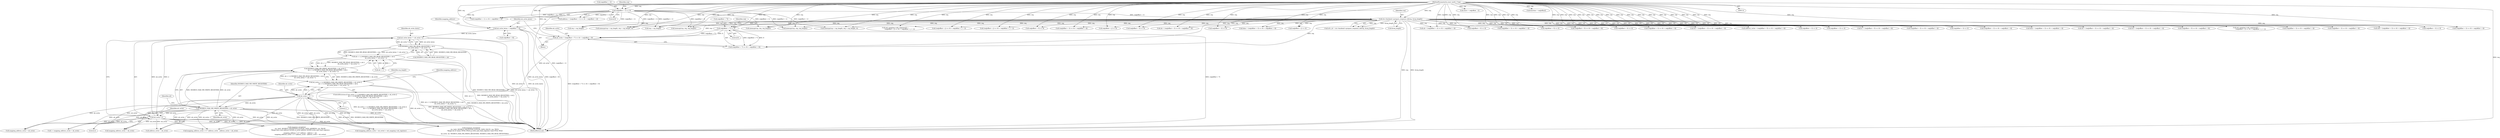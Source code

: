 digraph "0_libmodbus_5ccdf5ef79d742640355d1132fa9e2abc7fbaefc@API" {
"1001183" [label="(Call,nb_write_bytes != nb_write * 2)"];
"1001143" [label="(Call,nb_write_bytes = req[offset + 9])"];
"1000189" [label="(Call,ctx->backend->prepare_response_tid(req, &req_length))"];
"1000163" [label="(Call,req[offset + 1] << 8)"];
"1000116" [label="(MethodParameterIn,const uint8_t *req)"];
"1001185" [label="(Call,nb_write * 2)"];
"1001172" [label="(Call,MODBUS_MAX_WR_WRITE_REGISTERS < nb_write)"];
"1001168" [label="(Call,nb_write < 1)"];
"1001127" [label="(Call,nb_write = (req[offset + 7] << 8) + req[offset + 8])"];
"1001130" [label="(Call,req[offset + 7] << 8)"];
"1001179" [label="(Call,MODBUS_MAX_WR_READ_REGISTERS < nb ||\n            nb_write_bytes != nb_write * 2)"];
"1001175" [label="(Call,nb < 1 || MODBUS_MAX_WR_READ_REGISTERS < nb ||\n            nb_write_bytes != nb_write * 2)"];
"1001171" [label="(Call,MODBUS_MAX_WR_WRITE_REGISTERS < nb_write ||\n            nb < 1 || MODBUS_MAX_WR_READ_REGISTERS < nb ||\n            nb_write_bytes != nb_write * 2)"];
"1001167" [label="(Call,nb_write < 1 || MODBUS_MAX_WR_WRITE_REGISTERS < nb_write ||\n            nb < 1 || MODBUS_MAX_WR_READ_REGISTERS < nb ||\n            nb_write_bytes != nb_write * 2)"];
"1001222" [label="(Call,mapping_address_write + nb_write)"];
"1000400" [label="(Call,nb = (req[offset + 3] << 8) + req[offset + 4])"];
"1001382" [label="(MethodReturn,int)"];
"1001252" [label="(Call,address_write + nb_write)"];
"1001053" [label="(Call,or = (req[offset + 5] << 8) + req[offset + 6])"];
"1000685" [label="(Call,(req[offset + 3] << 8) + req[offset + 4])"];
"1001183" [label="(Call,nb_write_bytes != nb_write * 2)"];
"1001129" [label="(Call,(req[offset + 7] << 8) + req[offset + 8])"];
"1001177" [label="(Identifier,nb)"];
"1001144" [label="(Identifier,nb_write_bytes)"];
"1001180" [label="(Call,MODBUS_MAX_WR_READ_REGISTERS < nb)"];
"1001293" [label="(Call,mb_mapping->tab_registers[i] =\n                    (req[offset + j] << 8) + req[offset + j + 1])"];
"1000900" [label="(Call,(req[offset + j] << 8) + req[offset + j + 1])"];
"1001185" [label="(Call,nb_write * 2)"];
"1001299" [label="(Call,(req[offset + j] << 8) + req[offset + j + 1])"];
"1000901" [label="(Call,req[offset + j] << 8)"];
"1000683" [label="(Call,nb = (req[offset + 3] << 8) + req[offset + 4])"];
"1001247" [label="(Call,mapping_address_write < 0 ? address_write : address_write + nb_write)"];
"1001300" [label="(Call,req[offset + j] << 8)"];
"1001221" [label="(Call,(mapping_address_write + nb_write) > mb_mapping->nb_registers)"];
"1000185" [label="(Call,sft.t_id = ctx->backend->prepare_response_tid(req, &req_length))"];
"1000116" [label="(MethodParameterIn,const uint8_t *req)"];
"1001131" [label="(Call,req[offset + 7])"];
"1001152" [label="(Identifier,mapping_address)"];
"1001097" [label="(Call,(req[offset + 3] << 8) + req[offset + 4])"];
"1001179" [label="(Call,MODBUS_MAX_WR_READ_REGISTERS < nb ||\n            nb_write_bytes != nb_write * 2)"];
"1001186" [label="(Identifier,nb_write)"];
"1000191" [label="(Call,&req_length)"];
"1000162" [label="(Call,(req[offset + 1] << 8) + req[offset + 2])"];
"1001055" [label="(Call,(req[offset + 5] << 8) + req[offset + 6])"];
"1001111" [label="(Call,address_write = (req[offset + 5] << 8) + req[offset + 6])"];
"1000672" [label="(Call,memcpy(rsp, req, req_length))"];
"1000189" [label="(Call,ctx->backend->prepare_response_tid(req, &req_length))"];
"1001098" [label="(Call,req[offset + 3] << 8)"];
"1001174" [label="(Identifier,nb_write)"];
"1001168" [label="(Call,nb_write < 1)"];
"1000245" [label="(Call,nb = (req[offset + 3] << 8) + req[offset + 4])"];
"1001169" [label="(Identifier,nb_write)"];
"1001190" [label="(Identifier,rsp_length)"];
"1001113" [label="(Call,(req[offset + 5] << 8) + req[offset + 6])"];
"1000148" [label="(Call,slave = req[offset - 1])"];
"1001170" [label="(Literal,1)"];
"1000561" [label="(Call,(req[offset + 3] << 8) + req[offset + 4])"];
"1001037" [label="(Call,and = (req[offset + 3] << 8) + req[offset + 4])"];
"1000779" [label="(Call,memcpy(rsp + rsp_length, req + rsp_length, 4))"];
"1001138" [label="(Identifier,req)"];
"1000169" [label="(Literal,8)"];
"1001039" [label="(Call,(req[offset + 3] << 8) + req[offset + 4])"];
"1001130" [label="(Call,req[offset + 7] << 8)"];
"1000190" [label="(Identifier,req)"];
"1001184" [label="(Identifier,nb_write_bytes)"];
"1001166" [label="(ControlStructure,if (nb_write < 1 || MODBUS_MAX_WR_WRITE_REGISTERS < nb_write ||\n            nb < 1 || MODBUS_MAX_WR_READ_REGISTERS < nb ||\n            nb_write_bytes != nb_write * 2))"];
"1001231" [label="(Call,response_exception(\n                ctx, &sft, MODBUS_EXCEPTION_ILLEGAL_DATA_ADDRESS, rsp, FALSE,\n                \"Illegal data read address 0x%0X or write address 0x%0X write_and_read_registers\n\",\n                mapping_address < 0 ? address : address + nb,\n                mapping_address_write < 0 ? address_write : address_write + nb_write))"];
"1001175" [label="(Call,nb < 1 || MODBUS_MAX_WR_READ_REGISTERS < nb ||\n            nb_write_bytes != nb_write * 2)"];
"1001114" [label="(Call,req[offset + 5] << 8)"];
"1000155" [label="(Call,function = req[offset])"];
"1001191" [label="(Call,response_exception(\n                ctx, &sft, MODBUS_EXCEPTION_ILLEGAL_DATA_VALUE, rsp, TRUE,\n                \"Illegal nb of values (W%d, R%d) in write_and_read_registers (max W%d, R%d)\n\",\n                nb_write, nb, MODBUS_MAX_WR_WRITE_REGISTERS, MODBUS_MAX_WR_READ_REGISTERS))"];
"1001176" [label="(Call,nb < 1)"];
"1001172" [label="(Call,MODBUS_MAX_WR_WRITE_REGISTERS < nb_write)"];
"1000796" [label="(Call,(req[offset + 3] << 8) + req[offset + 4])"];
"1000797" [label="(Call,req[offset + 3] << 8)"];
"1000248" [label="(Call,req[offset + 3] << 8)"];
"1000783" [label="(Call,req + rsp_length)"];
"1001171" [label="(Call,MODBUS_MAX_WR_WRITE_REGISTERS < nb_write ||\n            nb < 1 || MODBUS_MAX_WR_READ_REGISTERS < nb ||\n            nb_write_bytes != nb_write * 2)"];
"1001167" [label="(Call,nb_write < 1 || MODBUS_MAX_WR_WRITE_REGISTERS < nb_write ||\n            nb < 1 || MODBUS_MAX_WR_READ_REGISTERS < nb ||\n            nb_write_bytes != nb_write * 2)"];
"1001283" [label="(Call,mapping_address_write + nb_write)"];
"1000650" [label="(Call,data = (req[offset + 3] << 8) + req[offset + 4])"];
"1000794" [label="(Call,nb = (req[offset + 3] << 8) + req[offset + 4])"];
"1000163" [label="(Call,req[offset + 1] << 8)"];
"1001128" [label="(Identifier,nb_write)"];
"1000562" [label="(Call,req[offset + 3] << 8)"];
"1001056" [label="(Call,req[offset + 5] << 8)"];
"1001281" [label="(Call,i < mapping_address_write + nb_write)"];
"1000921" [label="(Call,memcpy(rsp + rsp_length, req + rsp_length, 4))"];
"1000653" [label="(Call,req[offset + 3] << 8)"];
"1001187" [label="(Literal,2)"];
"1001145" [label="(Call,req[offset + 9])"];
"1001127" [label="(Call,nb_write = (req[offset + 7] << 8) + req[offset + 8])"];
"1000925" [label="(Call,req + rsp_length)"];
"1001143" [label="(Call,nb_write_bytes = req[offset + 9])"];
"1000247" [label="(Call,(req[offset + 3] << 8) + req[offset + 4])"];
"1000164" [label="(Call,req[offset + 1])"];
"1001207" [label="(Identifier,mapping_address)"];
"1000686" [label="(Call,req[offset + 3] << 8)"];
"1001040" [label="(Call,req[offset + 3] << 8)"];
"1000171" [label="(Identifier,req)"];
"1000402" [label="(Call,(req[offset + 3] << 8) + req[offset + 4])"];
"1000559" [label="(Call,data = (req[offset + 3] << 8) + req[offset + 4])"];
"1001173" [label="(Identifier,MODBUS_MAX_WR_WRITE_REGISTERS)"];
"1000593" [label="(Call,memcpy(rsp, req, req_length))"];
"1001095" [label="(Call,nb = (req[offset + 3] << 8) + req[offset + 4])"];
"1000894" [label="(Call,mb_mapping->tab_registers[i] =\n                    (req[offset + j] << 8) + req[offset + j + 1])"];
"1001136" [label="(Literal,8)"];
"1000160" [label="(Call,address = (req[offset + 1] << 8) + req[offset + 2])"];
"1001093" [label="(Block,)"];
"1000652" [label="(Call,(req[offset + 3] << 8) + req[offset + 4])"];
"1000403" [label="(Call,req[offset + 3] << 8)"];
"1001084" [label="(Call,memcpy(rsp, req, req_length))"];
"1001183" -> "1001179"  [label="AST: "];
"1001183" -> "1001185"  [label="CFG: "];
"1001184" -> "1001183"  [label="AST: "];
"1001185" -> "1001183"  [label="AST: "];
"1001179" -> "1001183"  [label="CFG: "];
"1001183" -> "1001382"  [label="DDG: nb_write * 2"];
"1001183" -> "1001382"  [label="DDG: nb_write_bytes"];
"1001183" -> "1001179"  [label="DDG: nb_write_bytes"];
"1001183" -> "1001179"  [label="DDG: nb_write * 2"];
"1001143" -> "1001183"  [label="DDG: nb_write_bytes"];
"1001185" -> "1001183"  [label="DDG: nb_write"];
"1001185" -> "1001183"  [label="DDG: 2"];
"1001143" -> "1001093"  [label="AST: "];
"1001143" -> "1001145"  [label="CFG: "];
"1001144" -> "1001143"  [label="AST: "];
"1001145" -> "1001143"  [label="AST: "];
"1001152" -> "1001143"  [label="CFG: "];
"1001143" -> "1001382"  [label="DDG: req[offset + 9]"];
"1001143" -> "1001382"  [label="DDG: nb_write_bytes"];
"1000189" -> "1001143"  [label="DDG: req"];
"1000116" -> "1001143"  [label="DDG: req"];
"1000189" -> "1000185"  [label="AST: "];
"1000189" -> "1000191"  [label="CFG: "];
"1000190" -> "1000189"  [label="AST: "];
"1000191" -> "1000189"  [label="AST: "];
"1000185" -> "1000189"  [label="CFG: "];
"1000189" -> "1001382"  [label="DDG: req"];
"1000189" -> "1001382"  [label="DDG: &req_length"];
"1000189" -> "1000185"  [label="DDG: req"];
"1000189" -> "1000185"  [label="DDG: &req_length"];
"1000163" -> "1000189"  [label="DDG: req[offset + 1]"];
"1000116" -> "1000189"  [label="DDG: req"];
"1000189" -> "1000245"  [label="DDG: req"];
"1000189" -> "1000248"  [label="DDG: req"];
"1000189" -> "1000247"  [label="DDG: req"];
"1000189" -> "1000400"  [label="DDG: req"];
"1000189" -> "1000403"  [label="DDG: req"];
"1000189" -> "1000402"  [label="DDG: req"];
"1000189" -> "1000559"  [label="DDG: req"];
"1000189" -> "1000562"  [label="DDG: req"];
"1000189" -> "1000561"  [label="DDG: req"];
"1000189" -> "1000593"  [label="DDG: req"];
"1000189" -> "1000650"  [label="DDG: req"];
"1000189" -> "1000653"  [label="DDG: req"];
"1000189" -> "1000652"  [label="DDG: req"];
"1000189" -> "1000672"  [label="DDG: req"];
"1000189" -> "1000683"  [label="DDG: req"];
"1000189" -> "1000686"  [label="DDG: req"];
"1000189" -> "1000685"  [label="DDG: req"];
"1000189" -> "1000779"  [label="DDG: req"];
"1000189" -> "1000783"  [label="DDG: req"];
"1000189" -> "1000794"  [label="DDG: req"];
"1000189" -> "1000797"  [label="DDG: req"];
"1000189" -> "1000796"  [label="DDG: req"];
"1000189" -> "1000894"  [label="DDG: req"];
"1000189" -> "1000901"  [label="DDG: req"];
"1000189" -> "1000900"  [label="DDG: req"];
"1000189" -> "1000921"  [label="DDG: req"];
"1000189" -> "1000925"  [label="DDG: req"];
"1000189" -> "1001037"  [label="DDG: req"];
"1000189" -> "1001040"  [label="DDG: req"];
"1000189" -> "1001039"  [label="DDG: req"];
"1000189" -> "1001053"  [label="DDG: req"];
"1000189" -> "1001056"  [label="DDG: req"];
"1000189" -> "1001055"  [label="DDG: req"];
"1000189" -> "1001084"  [label="DDG: req"];
"1000189" -> "1001095"  [label="DDG: req"];
"1000189" -> "1001098"  [label="DDG: req"];
"1000189" -> "1001097"  [label="DDG: req"];
"1000189" -> "1001111"  [label="DDG: req"];
"1000189" -> "1001114"  [label="DDG: req"];
"1000189" -> "1001113"  [label="DDG: req"];
"1000189" -> "1001127"  [label="DDG: req"];
"1000189" -> "1001130"  [label="DDG: req"];
"1000189" -> "1001129"  [label="DDG: req"];
"1000189" -> "1001293"  [label="DDG: req"];
"1000189" -> "1001300"  [label="DDG: req"];
"1000189" -> "1001299"  [label="DDG: req"];
"1000163" -> "1000162"  [label="AST: "];
"1000163" -> "1000169"  [label="CFG: "];
"1000164" -> "1000163"  [label="AST: "];
"1000169" -> "1000163"  [label="AST: "];
"1000171" -> "1000163"  [label="CFG: "];
"1000163" -> "1001382"  [label="DDG: req[offset + 1]"];
"1000163" -> "1000160"  [label="DDG: req[offset + 1]"];
"1000163" -> "1000160"  [label="DDG: 8"];
"1000163" -> "1000162"  [label="DDG: req[offset + 1]"];
"1000163" -> "1000162"  [label="DDG: 8"];
"1000116" -> "1000163"  [label="DDG: req"];
"1000163" -> "1000593"  [label="DDG: req[offset + 1]"];
"1000163" -> "1000672"  [label="DDG: req[offset + 1]"];
"1000163" -> "1000779"  [label="DDG: req[offset + 1]"];
"1000163" -> "1000783"  [label="DDG: req[offset + 1]"];
"1000163" -> "1000921"  [label="DDG: req[offset + 1]"];
"1000163" -> "1000925"  [label="DDG: req[offset + 1]"];
"1000163" -> "1001084"  [label="DDG: req[offset + 1]"];
"1000116" -> "1000114"  [label="AST: "];
"1000116" -> "1001382"  [label="DDG: req"];
"1000116" -> "1000148"  [label="DDG: req"];
"1000116" -> "1000155"  [label="DDG: req"];
"1000116" -> "1000160"  [label="DDG: req"];
"1000116" -> "1000162"  [label="DDG: req"];
"1000116" -> "1000245"  [label="DDG: req"];
"1000116" -> "1000248"  [label="DDG: req"];
"1000116" -> "1000247"  [label="DDG: req"];
"1000116" -> "1000400"  [label="DDG: req"];
"1000116" -> "1000403"  [label="DDG: req"];
"1000116" -> "1000402"  [label="DDG: req"];
"1000116" -> "1000559"  [label="DDG: req"];
"1000116" -> "1000562"  [label="DDG: req"];
"1000116" -> "1000561"  [label="DDG: req"];
"1000116" -> "1000593"  [label="DDG: req"];
"1000116" -> "1000650"  [label="DDG: req"];
"1000116" -> "1000653"  [label="DDG: req"];
"1000116" -> "1000652"  [label="DDG: req"];
"1000116" -> "1000672"  [label="DDG: req"];
"1000116" -> "1000683"  [label="DDG: req"];
"1000116" -> "1000686"  [label="DDG: req"];
"1000116" -> "1000685"  [label="DDG: req"];
"1000116" -> "1000779"  [label="DDG: req"];
"1000116" -> "1000783"  [label="DDG: req"];
"1000116" -> "1000794"  [label="DDG: req"];
"1000116" -> "1000797"  [label="DDG: req"];
"1000116" -> "1000796"  [label="DDG: req"];
"1000116" -> "1000894"  [label="DDG: req"];
"1000116" -> "1000901"  [label="DDG: req"];
"1000116" -> "1000900"  [label="DDG: req"];
"1000116" -> "1000921"  [label="DDG: req"];
"1000116" -> "1000925"  [label="DDG: req"];
"1000116" -> "1001037"  [label="DDG: req"];
"1000116" -> "1001040"  [label="DDG: req"];
"1000116" -> "1001039"  [label="DDG: req"];
"1000116" -> "1001053"  [label="DDG: req"];
"1000116" -> "1001056"  [label="DDG: req"];
"1000116" -> "1001055"  [label="DDG: req"];
"1000116" -> "1001084"  [label="DDG: req"];
"1000116" -> "1001095"  [label="DDG: req"];
"1000116" -> "1001098"  [label="DDG: req"];
"1000116" -> "1001097"  [label="DDG: req"];
"1000116" -> "1001111"  [label="DDG: req"];
"1000116" -> "1001114"  [label="DDG: req"];
"1000116" -> "1001113"  [label="DDG: req"];
"1000116" -> "1001127"  [label="DDG: req"];
"1000116" -> "1001130"  [label="DDG: req"];
"1000116" -> "1001129"  [label="DDG: req"];
"1000116" -> "1001293"  [label="DDG: req"];
"1000116" -> "1001300"  [label="DDG: req"];
"1000116" -> "1001299"  [label="DDG: req"];
"1001185" -> "1001187"  [label="CFG: "];
"1001186" -> "1001185"  [label="AST: "];
"1001187" -> "1001185"  [label="AST: "];
"1001185" -> "1001382"  [label="DDG: nb_write"];
"1001172" -> "1001185"  [label="DDG: nb_write"];
"1001185" -> "1001191"  [label="DDG: nb_write"];
"1001185" -> "1001221"  [label="DDG: nb_write"];
"1001185" -> "1001222"  [label="DDG: nb_write"];
"1001185" -> "1001231"  [label="DDG: nb_write"];
"1001185" -> "1001247"  [label="DDG: nb_write"];
"1001185" -> "1001252"  [label="DDG: nb_write"];
"1001185" -> "1001281"  [label="DDG: nb_write"];
"1001185" -> "1001283"  [label="DDG: nb_write"];
"1001172" -> "1001171"  [label="AST: "];
"1001172" -> "1001174"  [label="CFG: "];
"1001173" -> "1001172"  [label="AST: "];
"1001174" -> "1001172"  [label="AST: "];
"1001177" -> "1001172"  [label="CFG: "];
"1001171" -> "1001172"  [label="CFG: "];
"1001172" -> "1001382"  [label="DDG: MODBUS_MAX_WR_WRITE_REGISTERS"];
"1001172" -> "1001382"  [label="DDG: nb_write"];
"1001172" -> "1001171"  [label="DDG: MODBUS_MAX_WR_WRITE_REGISTERS"];
"1001172" -> "1001171"  [label="DDG: nb_write"];
"1001168" -> "1001172"  [label="DDG: nb_write"];
"1001172" -> "1001191"  [label="DDG: nb_write"];
"1001172" -> "1001191"  [label="DDG: MODBUS_MAX_WR_WRITE_REGISTERS"];
"1001172" -> "1001221"  [label="DDG: nb_write"];
"1001172" -> "1001222"  [label="DDG: nb_write"];
"1001172" -> "1001231"  [label="DDG: nb_write"];
"1001172" -> "1001247"  [label="DDG: nb_write"];
"1001172" -> "1001252"  [label="DDG: nb_write"];
"1001172" -> "1001281"  [label="DDG: nb_write"];
"1001172" -> "1001283"  [label="DDG: nb_write"];
"1001168" -> "1001167"  [label="AST: "];
"1001168" -> "1001170"  [label="CFG: "];
"1001169" -> "1001168"  [label="AST: "];
"1001170" -> "1001168"  [label="AST: "];
"1001173" -> "1001168"  [label="CFG: "];
"1001167" -> "1001168"  [label="CFG: "];
"1001168" -> "1001382"  [label="DDG: nb_write"];
"1001168" -> "1001167"  [label="DDG: nb_write"];
"1001168" -> "1001167"  [label="DDG: 1"];
"1001127" -> "1001168"  [label="DDG: nb_write"];
"1001168" -> "1001191"  [label="DDG: nb_write"];
"1001168" -> "1001221"  [label="DDG: nb_write"];
"1001168" -> "1001222"  [label="DDG: nb_write"];
"1001168" -> "1001231"  [label="DDG: nb_write"];
"1001168" -> "1001247"  [label="DDG: nb_write"];
"1001168" -> "1001252"  [label="DDG: nb_write"];
"1001168" -> "1001281"  [label="DDG: nb_write"];
"1001168" -> "1001283"  [label="DDG: nb_write"];
"1001127" -> "1001093"  [label="AST: "];
"1001127" -> "1001129"  [label="CFG: "];
"1001128" -> "1001127"  [label="AST: "];
"1001129" -> "1001127"  [label="AST: "];
"1001144" -> "1001127"  [label="CFG: "];
"1001127" -> "1001382"  [label="DDG: (req[offset + 7] << 8) + req[offset + 8]"];
"1001130" -> "1001127"  [label="DDG: req[offset + 7]"];
"1001130" -> "1001127"  [label="DDG: 8"];
"1001130" -> "1001129"  [label="AST: "];
"1001130" -> "1001136"  [label="CFG: "];
"1001131" -> "1001130"  [label="AST: "];
"1001136" -> "1001130"  [label="AST: "];
"1001138" -> "1001130"  [label="CFG: "];
"1001130" -> "1001382"  [label="DDG: req[offset + 7]"];
"1001130" -> "1001129"  [label="DDG: req[offset + 7]"];
"1001130" -> "1001129"  [label="DDG: 8"];
"1001179" -> "1001175"  [label="AST: "];
"1001179" -> "1001180"  [label="CFG: "];
"1001180" -> "1001179"  [label="AST: "];
"1001175" -> "1001179"  [label="CFG: "];
"1001179" -> "1001382"  [label="DDG: MODBUS_MAX_WR_READ_REGISTERS < nb"];
"1001179" -> "1001382"  [label="DDG: nb_write_bytes != nb_write * 2"];
"1001179" -> "1001175"  [label="DDG: MODBUS_MAX_WR_READ_REGISTERS < nb"];
"1001179" -> "1001175"  [label="DDG: nb_write_bytes != nb_write * 2"];
"1001180" -> "1001179"  [label="DDG: MODBUS_MAX_WR_READ_REGISTERS"];
"1001180" -> "1001179"  [label="DDG: nb"];
"1001175" -> "1001171"  [label="AST: "];
"1001175" -> "1001176"  [label="CFG: "];
"1001176" -> "1001175"  [label="AST: "];
"1001171" -> "1001175"  [label="CFG: "];
"1001175" -> "1001382"  [label="DDG: nb < 1"];
"1001175" -> "1001382"  [label="DDG: MODBUS_MAX_WR_READ_REGISTERS < nb ||\n            nb_write_bytes != nb_write * 2"];
"1001175" -> "1001171"  [label="DDG: nb < 1"];
"1001175" -> "1001171"  [label="DDG: MODBUS_MAX_WR_READ_REGISTERS < nb ||\n            nb_write_bytes != nb_write * 2"];
"1001176" -> "1001175"  [label="DDG: nb"];
"1001176" -> "1001175"  [label="DDG: 1"];
"1001171" -> "1001167"  [label="AST: "];
"1001167" -> "1001171"  [label="CFG: "];
"1001171" -> "1001382"  [label="DDG: MODBUS_MAX_WR_WRITE_REGISTERS < nb_write"];
"1001171" -> "1001382"  [label="DDG: nb < 1 || MODBUS_MAX_WR_READ_REGISTERS < nb ||\n            nb_write_bytes != nb_write * 2"];
"1001171" -> "1001167"  [label="DDG: MODBUS_MAX_WR_WRITE_REGISTERS < nb_write"];
"1001171" -> "1001167"  [label="DDG: nb < 1 || MODBUS_MAX_WR_READ_REGISTERS < nb ||\n            nb_write_bytes != nb_write * 2"];
"1001167" -> "1001166"  [label="AST: "];
"1001190" -> "1001167"  [label="CFG: "];
"1001207" -> "1001167"  [label="CFG: "];
"1001167" -> "1001382"  [label="DDG: nb_write < 1 || MODBUS_MAX_WR_WRITE_REGISTERS < nb_write ||\n            nb < 1 || MODBUS_MAX_WR_READ_REGISTERS < nb ||\n            nb_write_bytes != nb_write * 2"];
"1001167" -> "1001382"  [label="DDG: nb_write < 1"];
"1001167" -> "1001382"  [label="DDG: MODBUS_MAX_WR_WRITE_REGISTERS < nb_write ||\n            nb < 1 || MODBUS_MAX_WR_READ_REGISTERS < nb ||\n            nb_write_bytes != nb_write * 2"];
}
